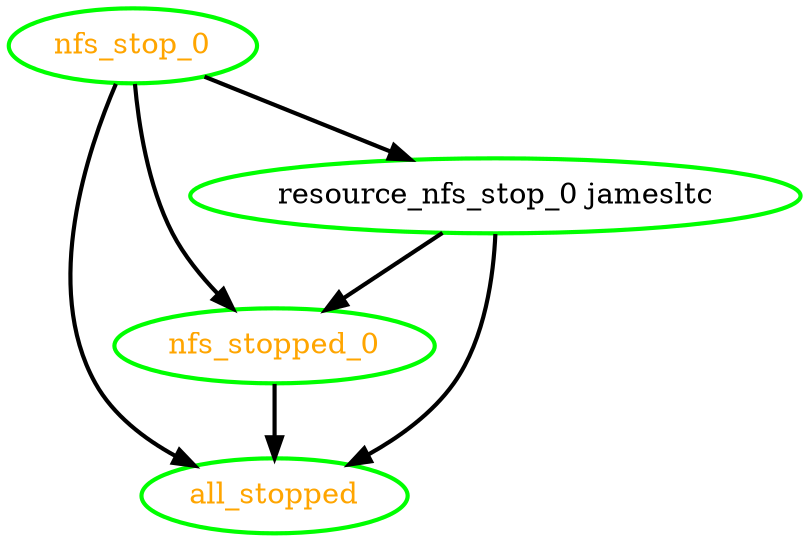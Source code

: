  digraph "g" {
"all_stopped" [ style=bold color="green" fontcolor="orange"  ]
"nfs_stop_0" -> "all_stopped" [ style = bold]
"nfs_stop_0" -> "nfs_stopped_0" [ style = bold]
"nfs_stop_0" -> "resource_nfs_stop_0 jamesltc" [ style = bold]
"nfs_stop_0" [ style=bold color="green" fontcolor="orange" ]
"nfs_stopped_0" -> "all_stopped" [ style = bold]
"nfs_stopped_0" [ style=bold color="green" fontcolor="orange" ]
"resource_nfs_stop_0 jamesltc" -> "all_stopped" [ style = bold]
"resource_nfs_stop_0 jamesltc" -> "nfs_stopped_0" [ style = bold]
"resource_nfs_stop_0 jamesltc" [ style=bold color="green" fontcolor="black" ]
}

